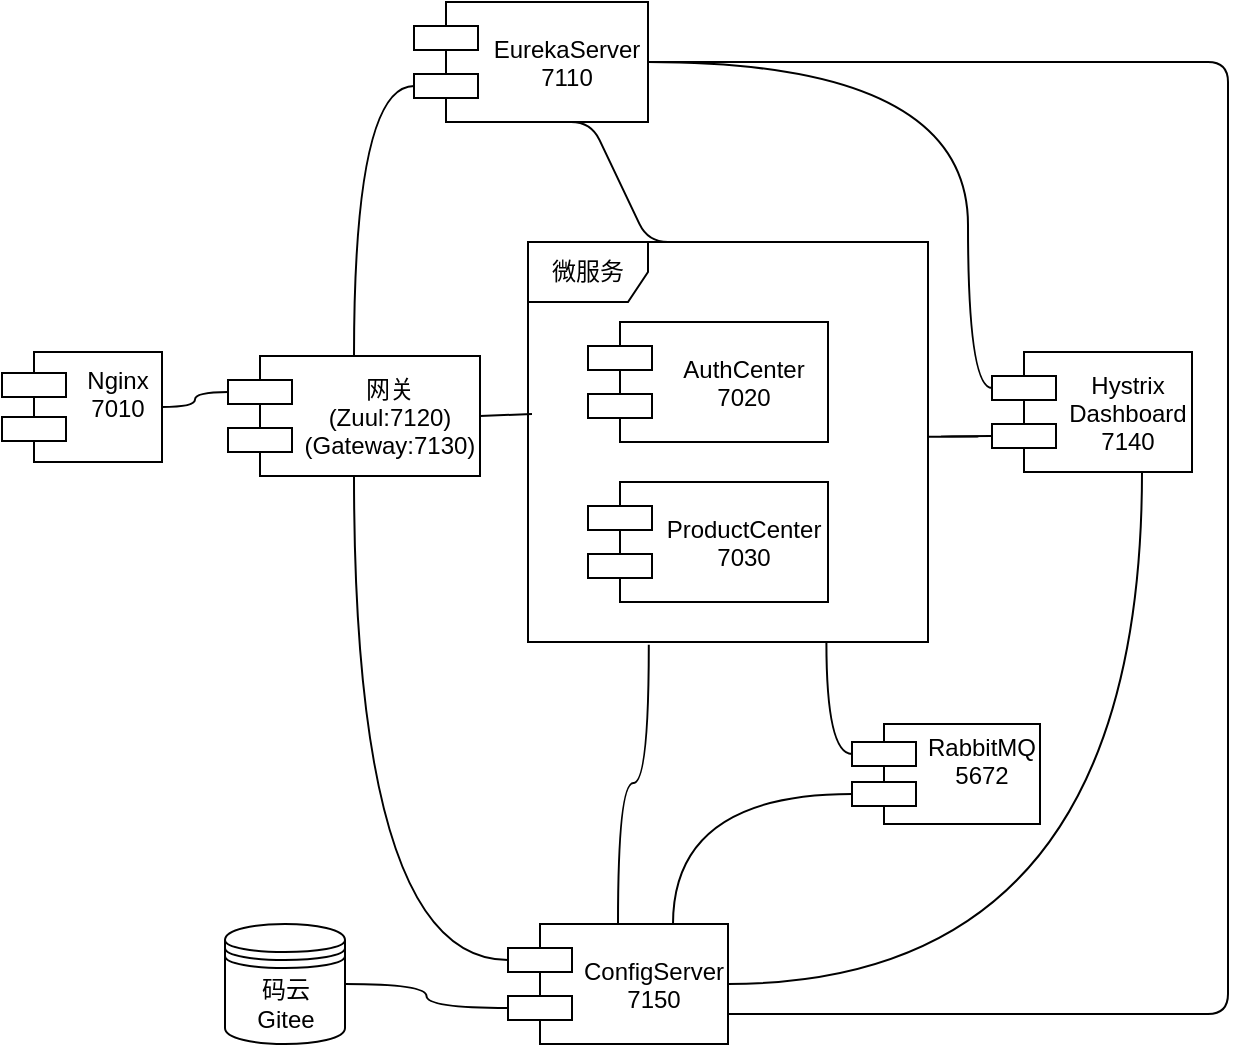 <mxfile version="10.6.6" type="device"><diagram id="vQwOS2end7mBGycET9rg" name="Page-1"><mxGraphModel dx="1010" dy="533" grid="1" gridSize="10" guides="1" tooltips="1" connect="1" arrows="1" fold="1" page="1" pageScale="1" pageWidth="827" pageHeight="1169" math="0" shadow="0"><root><mxCell id="0"/><mxCell id="1" parent="0"/><mxCell id="dUn-ZhmxewltjX_EWIwc-1" value="Nginx&#10;7010&#10;" style="shape=component;align=center;spacingLeft=36;" parent="1" vertex="1"><mxGeometry x="101" y="214" width="80" height="55" as="geometry"/></mxCell><mxCell id="dUn-ZhmxewltjX_EWIwc-2" value="网关&#10;(Zuul:7120)&#10;(Gateway:7130)" style="shape=component;align=center;spacingLeft=36;" parent="1" vertex="1"><mxGeometry x="214" y="216" width="126" height="60" as="geometry"/></mxCell><mxCell id="dUn-ZhmxewltjX_EWIwc-7" value="" style="endArrow=none;html=1;exitX=1;exitY=0.5;exitDx=0;exitDy=0;entryX=0;entryY=0.3;entryDx=0;entryDy=0;edgeStyle=orthogonalEdgeStyle;curved=1;" parent="1" source="dUn-ZhmxewltjX_EWIwc-1" target="dUn-ZhmxewltjX_EWIwc-2" edge="1"><mxGeometry width="50" height="50" relative="1" as="geometry"><mxPoint x="134" y="234" as="sourcePoint"/><mxPoint x="224" y="89" as="targetPoint"/></mxGeometry></mxCell><mxCell id="dUn-ZhmxewltjX_EWIwc-8" value="EurekaServer&#10;7110" style="shape=component;align=center;spacingLeft=36;" parent="1" vertex="1"><mxGeometry x="307" y="39" width="117" height="60" as="geometry"/></mxCell><mxCell id="dUn-ZhmxewltjX_EWIwc-14" value="微服务" style="shape=umlFrame;whiteSpace=wrap;html=1;" parent="1" vertex="1"><mxGeometry x="364" y="159" width="200" height="200" as="geometry"/></mxCell><mxCell id="dUn-ZhmxewltjX_EWIwc-15" value="AuthCenter&#10;7020" style="shape=component;align=center;spacingLeft=36;" parent="1" vertex="1"><mxGeometry x="394" y="199" width="120" height="60" as="geometry"/></mxCell><mxCell id="dUn-ZhmxewltjX_EWIwc-16" value="ProductCenter&#10;7030" style="shape=component;align=center;spacingLeft=36;" parent="1" vertex="1"><mxGeometry x="394" y="279" width="120" height="60" as="geometry"/></mxCell><mxCell id="dUn-ZhmxewltjX_EWIwc-17" value="Hystrix &#10;Dashboard&#10;7140" style="shape=component;align=center;spacingLeft=36;" parent="1" vertex="1"><mxGeometry x="596" y="214" width="100" height="60" as="geometry"/></mxCell><mxCell id="dUn-ZhmxewltjX_EWIwc-18" value="ConfigServer&#10;7150" style="shape=component;align=center;spacingLeft=36;" parent="1" vertex="1"><mxGeometry x="354" y="500" width="110" height="60" as="geometry"/></mxCell><mxCell id="dUn-ZhmxewltjX_EWIwc-19" value="码云&lt;br&gt;Gitee&lt;br&gt;" style="shape=datastore;whiteSpace=wrap;html=1;align=center;" parent="1" vertex="1"><mxGeometry x="212.5" y="500" width="60" height="60" as="geometry"/></mxCell><mxCell id="dUn-ZhmxewltjX_EWIwc-20" value="" style="endArrow=none;html=1;entryX=1;entryY=0.5;entryDx=0;entryDy=0;exitX=0;exitY=0.7;exitDx=0;exitDy=0;edgeStyle=orthogonalEdgeStyle;curved=1;" parent="1" source="dUn-ZhmxewltjX_EWIwc-18" target="dUn-ZhmxewltjX_EWIwc-19" edge="1"><mxGeometry width="50" height="50" relative="1" as="geometry"><mxPoint x="34" y="469" as="sourcePoint"/><mxPoint x="84" y="419" as="targetPoint"/></mxGeometry></mxCell><mxCell id="dUn-ZhmxewltjX_EWIwc-24" value="" style="endArrow=none;html=1;entryX=0;entryY=0.7;entryDx=0;entryDy=0;exitX=0.5;exitY=0;exitDx=0;exitDy=0;edgeStyle=orthogonalEdgeStyle;curved=1;" parent="1" source="dUn-ZhmxewltjX_EWIwc-2" target="dUn-ZhmxewltjX_EWIwc-8" edge="1"><mxGeometry width="50" height="50" relative="1" as="geometry"><mxPoint x="234" y="139" as="sourcePoint"/><mxPoint x="284" y="89" as="targetPoint"/></mxGeometry></mxCell><mxCell id="dUn-ZhmxewltjX_EWIwc-28" value="" style="endArrow=none;html=1;exitX=0.5;exitY=1;exitDx=0;exitDy=0;edgeStyle=entityRelationEdgeStyle;" parent="1" source="dUn-ZhmxewltjX_EWIwc-8" edge="1"><mxGeometry width="50" height="50" relative="1" as="geometry"><mxPoint x="534" y="109" as="sourcePoint"/><mxPoint x="454" y="159" as="targetPoint"/></mxGeometry></mxCell><mxCell id="dUn-ZhmxewltjX_EWIwc-30" value="" style="endArrow=none;html=1;exitX=1.002;exitY=0.487;exitDx=0;exitDy=0;exitPerimeter=0;entryX=0;entryY=0.7;entryDx=0;entryDy=0;edgeStyle=entityRelationEdgeStyle;" parent="1" source="dUn-ZhmxewltjX_EWIwc-14" target="dUn-ZhmxewltjX_EWIwc-17" edge="1"><mxGeometry width="50" height="50" relative="1" as="geometry"><mxPoint x="584" y="319" as="sourcePoint"/><mxPoint x="604" y="219" as="targetPoint"/></mxGeometry></mxCell><mxCell id="dUn-ZhmxewltjX_EWIwc-31" value="" style="endArrow=none;html=1;exitX=0.5;exitY=0;exitDx=0;exitDy=0;entryX=0.302;entryY=1.007;entryDx=0;entryDy=0;entryPerimeter=0;edgeStyle=orthogonalEdgeStyle;curved=1;" parent="1" source="dUn-ZhmxewltjX_EWIwc-18" target="dUn-ZhmxewltjX_EWIwc-14" edge="1"><mxGeometry width="50" height="50" relative="1" as="geometry"><mxPoint x="584" y="499" as="sourcePoint"/><mxPoint x="634" y="449" as="targetPoint"/></mxGeometry></mxCell><mxCell id="dUn-ZhmxewltjX_EWIwc-32" value="" style="endArrow=none;html=1;edgeStyle=orthogonalEdgeStyle;entryX=0.5;entryY=1;entryDx=0;entryDy=0;curved=1;exitX=0;exitY=0.3;exitDx=0;exitDy=0;" parent="1" source="dUn-ZhmxewltjX_EWIwc-18" target="dUn-ZhmxewltjX_EWIwc-2" edge="1"><mxGeometry width="50" height="50" relative="1" as="geometry"><mxPoint x="274" y="379" as="sourcePoint"/><mxPoint x="94" y="319" as="targetPoint"/></mxGeometry></mxCell><mxCell id="dUn-ZhmxewltjX_EWIwc-34" value="" style="endArrow=none;html=1;entryX=1;entryY=0.75;entryDx=0;entryDy=0;exitX=1;exitY=0.5;exitDx=0;exitDy=0;edgeStyle=elbowEdgeStyle;" parent="1" source="dUn-ZhmxewltjX_EWIwc-8" target="dUn-ZhmxewltjX_EWIwc-18" edge="1"><mxGeometry width="50" height="50" relative="1" as="geometry"><mxPoint x="494" y="539" as="sourcePoint"/><mxPoint x="544" y="489" as="targetPoint"/><Array as="points"><mxPoint x="714" y="259"/></Array></mxGeometry></mxCell><mxCell id="dUn-ZhmxewltjX_EWIwc-37" value="" style="endArrow=none;html=1;exitX=1;exitY=0.5;exitDx=0;exitDy=0;entryX=0;entryY=0.3;entryDx=0;entryDy=0;edgeStyle=orthogonalEdgeStyle;curved=1;" parent="1" source="dUn-ZhmxewltjX_EWIwc-8" target="dUn-ZhmxewltjX_EWIwc-17" edge="1"><mxGeometry width="50" height="50" relative="1" as="geometry"><mxPoint x="584" y="139" as="sourcePoint"/><mxPoint x="634" y="89" as="targetPoint"/><Array as="points"><mxPoint x="584" y="69"/><mxPoint x="584" y="232"/></Array></mxGeometry></mxCell><mxCell id="dUn-ZhmxewltjX_EWIwc-38" value="" style="endArrow=none;html=1;entryX=1;entryY=0.5;entryDx=0;entryDy=0;" parent="1" target="dUn-ZhmxewltjX_EWIwc-2" edge="1"><mxGeometry width="50" height="50" relative="1" as="geometry"><mxPoint x="366" y="245" as="sourcePoint"/><mxPoint x="324" y="309" as="targetPoint"/></mxGeometry></mxCell><mxCell id="38FqFBlywHYCJeMxLvH--1" value="RabbitMQ&#10;5672&#10;" style="shape=component;align=center;spacingLeft=36;verticalAlign=middle;" vertex="1" parent="1"><mxGeometry x="526" y="400" width="94" height="50" as="geometry"/></mxCell><mxCell id="38FqFBlywHYCJeMxLvH--5" value="" style="endArrow=none;html=1;entryX=0.746;entryY=1;entryDx=0;entryDy=0;entryPerimeter=0;exitX=0;exitY=0.3;exitDx=0;exitDy=0;edgeStyle=orthogonalEdgeStyle;curved=1;" edge="1" parent="1" source="38FqFBlywHYCJeMxLvH--1" target="dUn-ZhmxewltjX_EWIwc-14"><mxGeometry width="50" height="50" relative="1" as="geometry"><mxPoint x="610" y="370" as="sourcePoint"/><mxPoint x="660" y="320" as="targetPoint"/></mxGeometry></mxCell><mxCell id="38FqFBlywHYCJeMxLvH--6" value="" style="endArrow=none;html=1;entryX=0;entryY=0.7;entryDx=0;entryDy=0;exitX=0.75;exitY=0;exitDx=0;exitDy=0;edgeStyle=orthogonalEdgeStyle;curved=1;" edge="1" parent="1" source="dUn-ZhmxewltjX_EWIwc-18" target="38FqFBlywHYCJeMxLvH--1"><mxGeometry width="50" height="50" relative="1" as="geometry"><mxPoint x="450" y="490" as="sourcePoint"/><mxPoint x="500" y="440" as="targetPoint"/></mxGeometry></mxCell><mxCell id="38FqFBlywHYCJeMxLvH--7" value="" style="endArrow=none;html=1;exitX=1;exitY=0.5;exitDx=0;exitDy=0;entryX=0.75;entryY=1;entryDx=0;entryDy=0;edgeStyle=orthogonalEdgeStyle;curved=1;" edge="1" parent="1" source="dUn-ZhmxewltjX_EWIwc-18" target="dUn-ZhmxewltjX_EWIwc-17"><mxGeometry width="50" height="50" relative="1" as="geometry"><mxPoint x="489" y="525" as="sourcePoint"/><mxPoint x="539" y="475" as="targetPoint"/></mxGeometry></mxCell></root></mxGraphModel></diagram></mxfile>